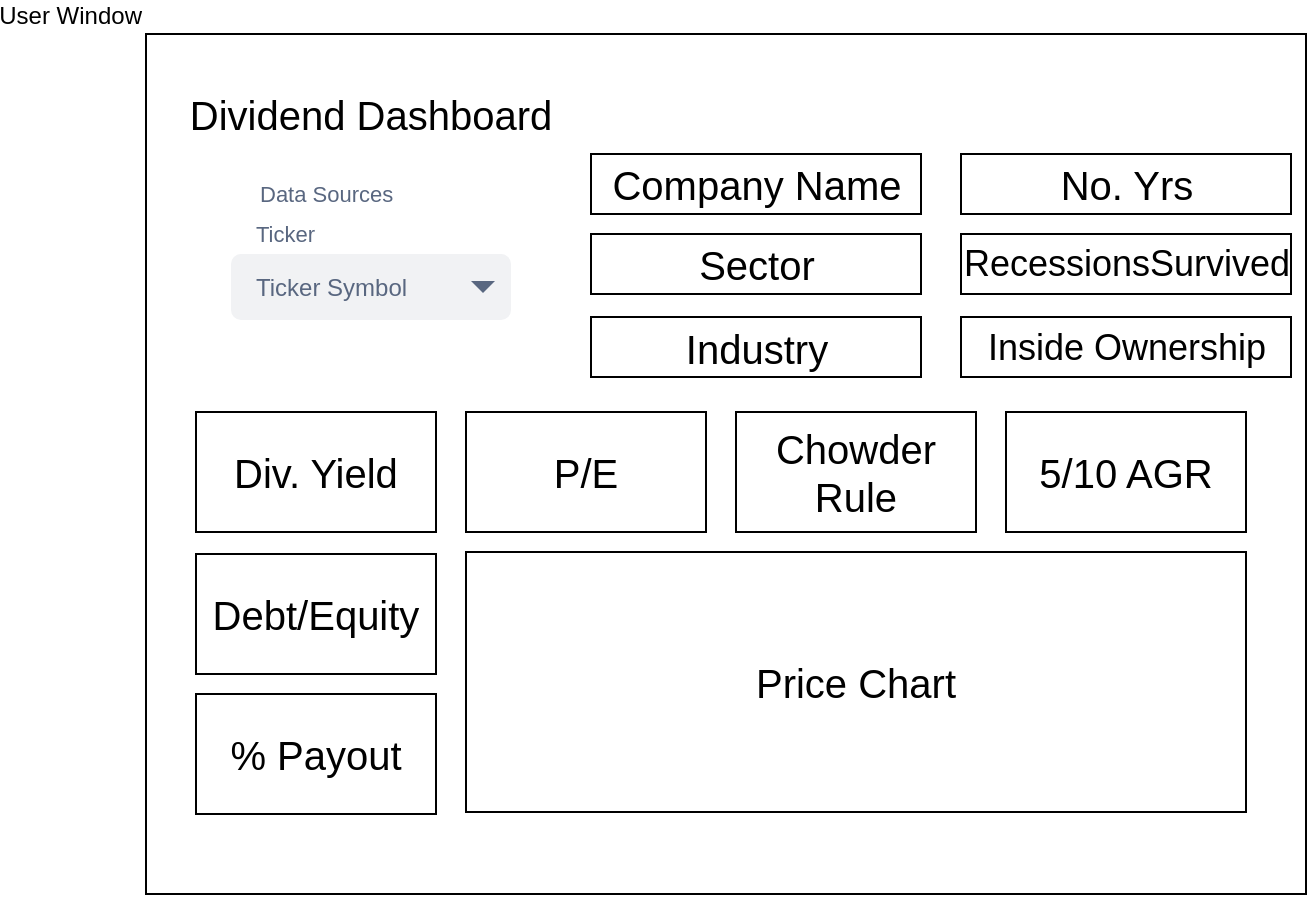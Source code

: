 <mxfile version="14.1.8" type="device"><diagram id="4GJaYFeyDwuv_UU9e6m8" name="Page-1"><mxGraphModel dx="946" dy="672" grid="1" gridSize="10" guides="1" tooltips="1" connect="1" arrows="1" fold="1" page="1" pageScale="1" pageWidth="850" pageHeight="1100" math="0" shadow="0"><root><mxCell id="0"/><mxCell id="1" parent="0"/><mxCell id="Hb9Ft7KrjLUlspNx3Mpd-1" value="User Window" style="rounded=0;whiteSpace=wrap;html=1;fillColor=none;labelPosition=left;verticalLabelPosition=top;align=right;verticalAlign=bottom;" vertex="1" parent="1"><mxGeometry x="150" y="160" width="580" height="430" as="geometry"/></mxCell><mxCell id="Hb9Ft7KrjLUlspNx3Mpd-2" value="Ticker" style="rounded=1;fillColor=none;strokeColor=none;html=1;fontColor=#596780;align=left;fontSize=11;spacingLeft=10;fontSize=11" vertex="1" parent="1"><mxGeometry x="192.5" y="250" width="100" height="20" as="geometry"/></mxCell><mxCell id="Hb9Ft7KrjLUlspNx3Mpd-3" value="Ticker Symbol" style="rounded=1;fillColor=#F1F2F4;strokeColor=none;html=1;fontColor=#596780;align=left;fontSize=12;spacingLeft=10" vertex="1" parent="1"><mxGeometry x="192.5" y="270" width="140" height="33" as="geometry"/></mxCell><mxCell id="Hb9Ft7KrjLUlspNx3Mpd-4" value="" style="shape=triangle;direction=south;fillColor=#596780;strokeColor=none;html=1" vertex="1" parent="Hb9Ft7KrjLUlspNx3Mpd-3"><mxGeometry x="1" y="0.5" width="12" height="6" relative="1" as="geometry"><mxPoint x="-20" y="-3" as="offset"/></mxGeometry></mxCell><mxCell id="Hb9Ft7KrjLUlspNx3Mpd-5" value="Dividend&amp;nbsp;Dashboard" style="text;html=1;strokeColor=none;fillColor=none;align=center;verticalAlign=middle;whiteSpace=wrap;rounded=0;fontSize=20;" vertex="1" parent="1"><mxGeometry x="170" y="190" width="185" height="20" as="geometry"/></mxCell><mxCell id="Hb9Ft7KrjLUlspNx3Mpd-6" value="Price Chart" style="rounded=0;whiteSpace=wrap;html=1;fillColor=none;fontSize=20;" vertex="1" parent="1"><mxGeometry x="310" y="419" width="390" height="130" as="geometry"/></mxCell><mxCell id="Hb9Ft7KrjLUlspNx3Mpd-10" value="Company Name" style="rounded=0;whiteSpace=wrap;html=1;fillColor=none;fontSize=20;" vertex="1" parent="1"><mxGeometry x="372.5" y="220" width="165" height="30" as="geometry"/></mxCell><mxCell id="Hb9Ft7KrjLUlspNx3Mpd-12" value="% Payout" style="rounded=0;whiteSpace=wrap;html=1;fillColor=none;fontSize=20;" vertex="1" parent="1"><mxGeometry x="175" y="490" width="120" height="60" as="geometry"/></mxCell><mxCell id="Hb9Ft7KrjLUlspNx3Mpd-14" value="Div. Yield" style="rounded=0;whiteSpace=wrap;html=1;fillColor=none;fontSize=20;" vertex="1" parent="1"><mxGeometry x="175" y="349" width="120" height="60" as="geometry"/></mxCell><mxCell id="Hb9Ft7KrjLUlspNx3Mpd-15" value="P/E" style="rounded=0;whiteSpace=wrap;html=1;fillColor=none;fontSize=20;" vertex="1" parent="1"><mxGeometry x="310" y="349" width="120" height="60" as="geometry"/></mxCell><mxCell id="Hb9Ft7KrjLUlspNx3Mpd-16" value="Debt/Equity" style="rounded=0;whiteSpace=wrap;html=1;fillColor=none;fontSize=20;" vertex="1" parent="1"><mxGeometry x="175" y="420" width="120" height="60" as="geometry"/></mxCell><mxCell id="Hb9Ft7KrjLUlspNx3Mpd-18" value="Sector" style="rounded=0;whiteSpace=wrap;html=1;fillColor=none;fontSize=20;" vertex="1" parent="1"><mxGeometry x="372.5" y="260" width="165" height="30" as="geometry"/></mxCell><mxCell id="Hb9Ft7KrjLUlspNx3Mpd-19" value="No. Yrs" style="rounded=0;whiteSpace=wrap;html=1;fillColor=none;fontSize=20;" vertex="1" parent="1"><mxGeometry x="557.5" y="220" width="165" height="30" as="geometry"/></mxCell><mxCell id="Hb9Ft7KrjLUlspNx3Mpd-20" value="Chowder Rule" style="rounded=0;whiteSpace=wrap;html=1;fillColor=none;fontSize=20;" vertex="1" parent="1"><mxGeometry x="445" y="349" width="120" height="60" as="geometry"/></mxCell><mxCell id="Hb9Ft7KrjLUlspNx3Mpd-21" value="5/10 AGR" style="rounded=0;whiteSpace=wrap;html=1;fillColor=none;fontSize=20;" vertex="1" parent="1"><mxGeometry x="580" y="349" width="120" height="60" as="geometry"/></mxCell><mxCell id="Hb9Ft7KrjLUlspNx3Mpd-22" value="RecessionsSurvived" style="rounded=0;whiteSpace=wrap;html=1;fillColor=none;fontSize=18;" vertex="1" parent="1"><mxGeometry x="557.5" y="260" width="165" height="30" as="geometry"/></mxCell><mxCell id="Hb9Ft7KrjLUlspNx3Mpd-23" value="Inside Ownership" style="rounded=0;whiteSpace=wrap;html=1;fillColor=none;fontSize=18;" vertex="1" parent="1"><mxGeometry x="557.5" y="301.5" width="165" height="30" as="geometry"/></mxCell><mxCell id="Hb9Ft7KrjLUlspNx3Mpd-24" value="Industry" style="rounded=0;whiteSpace=wrap;html=1;fillColor=none;fontSize=20;" vertex="1" parent="1"><mxGeometry x="372.5" y="301.5" width="165" height="30" as="geometry"/></mxCell><mxCell id="Hb9Ft7KrjLUlspNx3Mpd-25" value="Data Sources" style="rounded=1;fillColor=none;strokeColor=none;html=1;fontColor=#596780;align=left;fontSize=11;spacingLeft=10;fontSize=11" vertex="1" parent="1"><mxGeometry x="195" y="230" width="100" height="20" as="geometry"/></mxCell></root></mxGraphModel></diagram></mxfile>